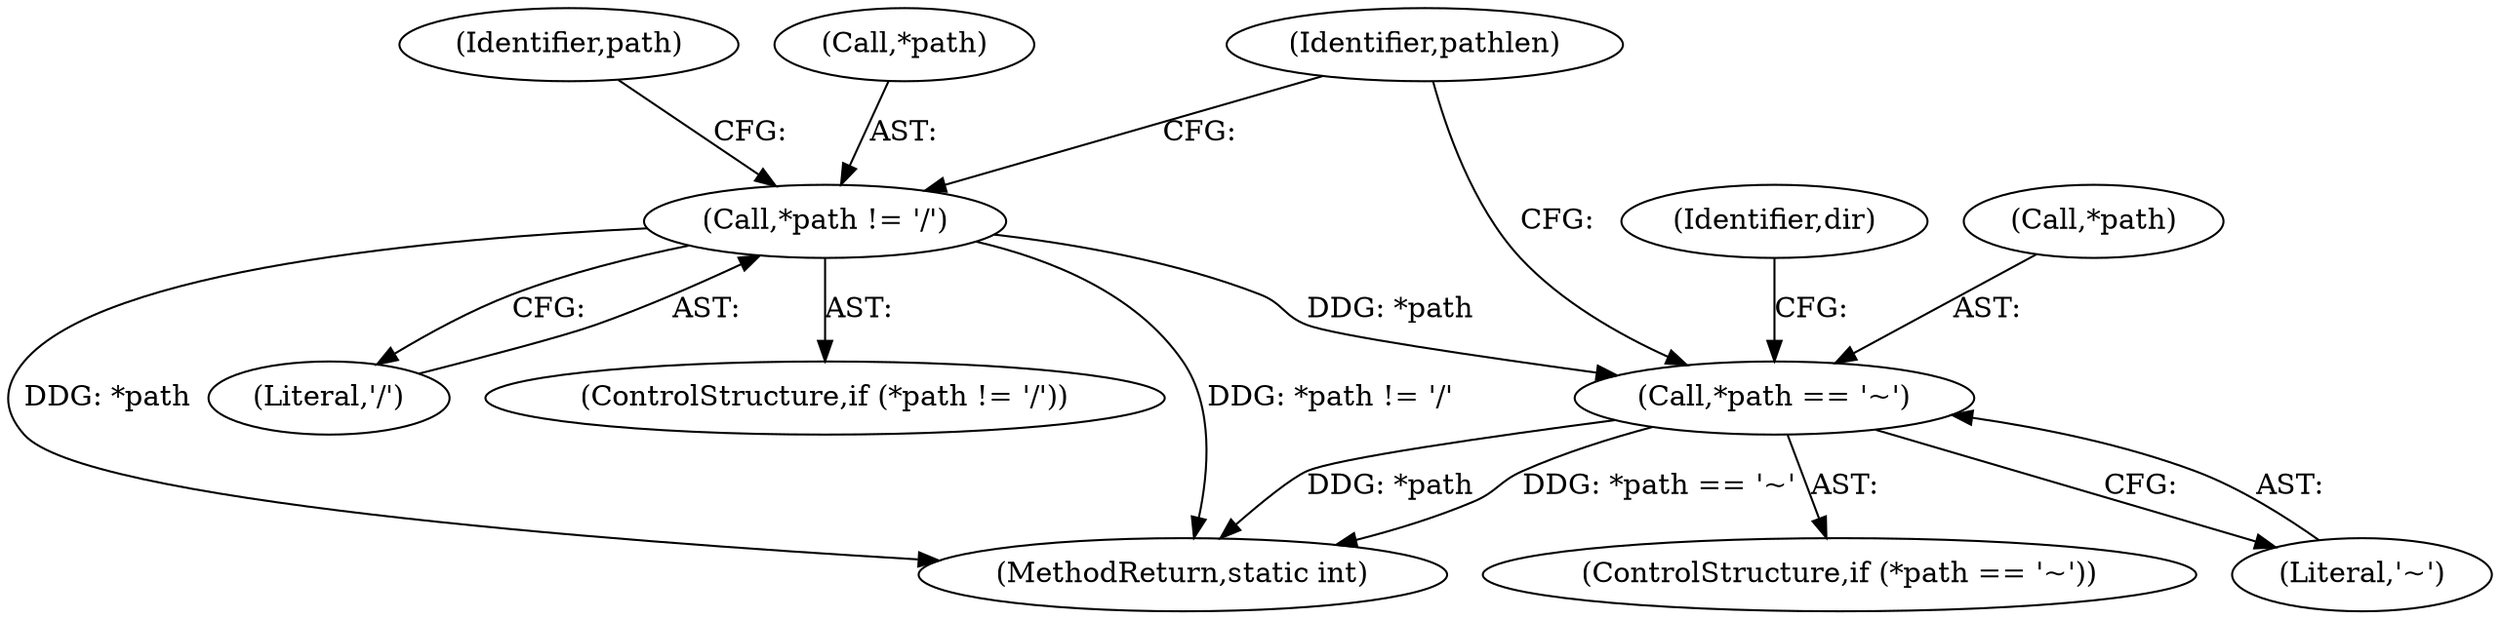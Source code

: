 digraph "0_proftpd_ecff21e0d0e84f35c299ef91d7fda088e516d4ed@pointer" {
"1000234" [label="(Call,*path == '~')"];
"1000228" [label="(Call,*path != '/')"];
"1000234" [label="(Call,*path == '~')"];
"1000242" [label="(Identifier,dir)"];
"1000235" [label="(Call,*path)"];
"1000227" [label="(ControlStructure,if (*path != '/'))"];
"1000236" [label="(Identifier,path)"];
"1000229" [label="(Call,*path)"];
"1000237" [label="(Literal,'~')"];
"1000371" [label="(MethodReturn,static int)"];
"1000257" [label="(Identifier,pathlen)"];
"1000228" [label="(Call,*path != '/')"];
"1000231" [label="(Literal,'/')"];
"1000233" [label="(ControlStructure,if (*path == '~'))"];
"1000234" -> "1000233"  [label="AST: "];
"1000234" -> "1000237"  [label="CFG: "];
"1000235" -> "1000234"  [label="AST: "];
"1000237" -> "1000234"  [label="AST: "];
"1000242" -> "1000234"  [label="CFG: "];
"1000257" -> "1000234"  [label="CFG: "];
"1000234" -> "1000371"  [label="DDG: *path"];
"1000234" -> "1000371"  [label="DDG: *path == '~'"];
"1000228" -> "1000234"  [label="DDG: *path"];
"1000228" -> "1000227"  [label="AST: "];
"1000228" -> "1000231"  [label="CFG: "];
"1000229" -> "1000228"  [label="AST: "];
"1000231" -> "1000228"  [label="AST: "];
"1000236" -> "1000228"  [label="CFG: "];
"1000257" -> "1000228"  [label="CFG: "];
"1000228" -> "1000371"  [label="DDG: *path != '/'"];
"1000228" -> "1000371"  [label="DDG: *path"];
}
